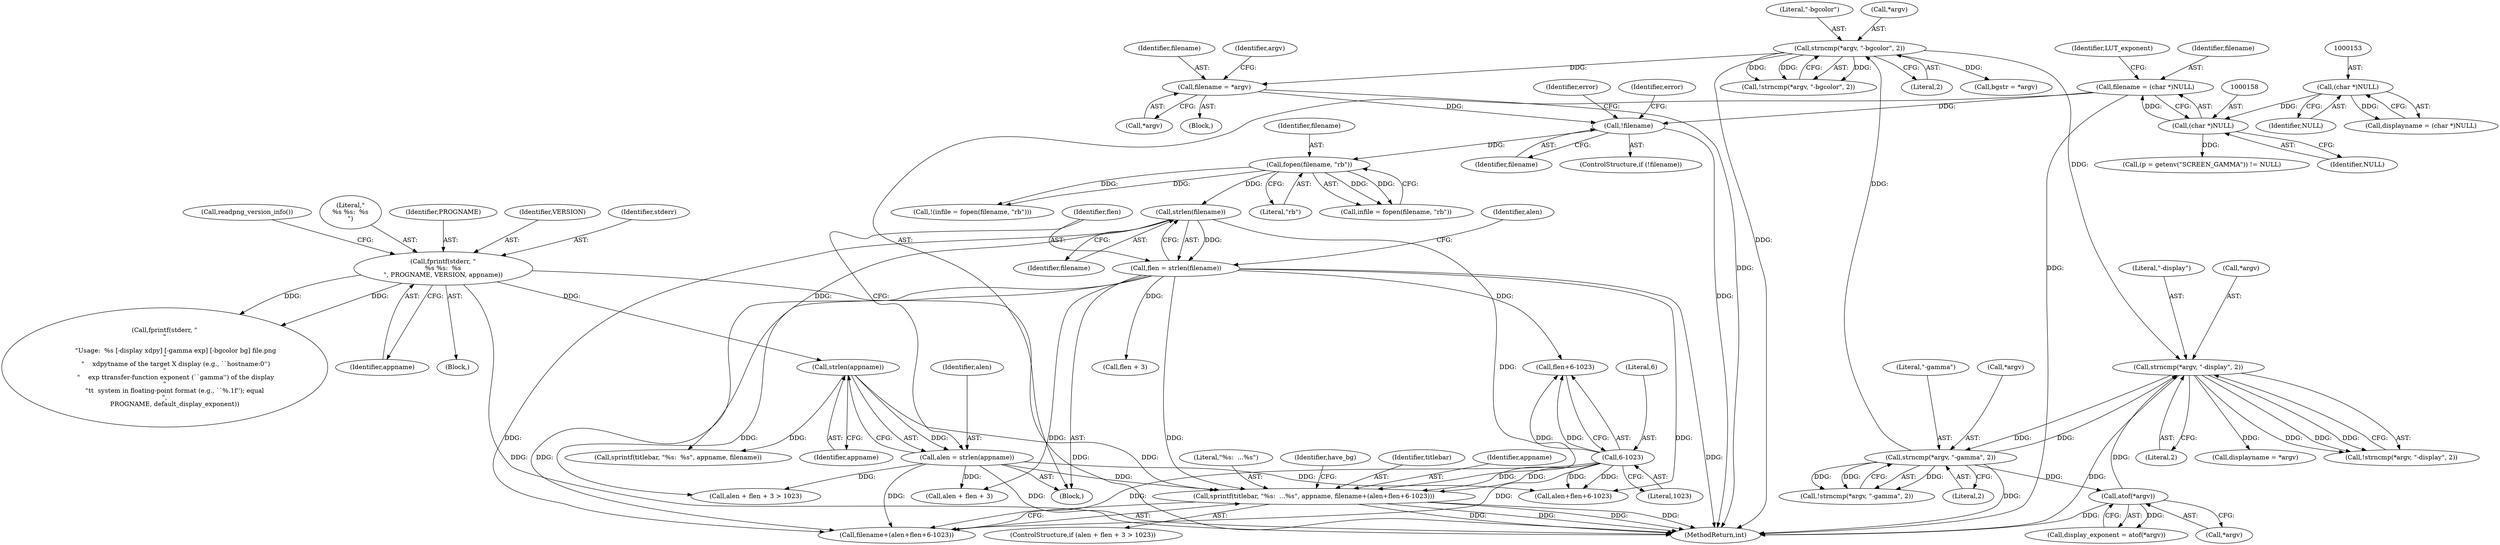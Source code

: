 digraph "0_Android_9d4853418ab2f754c2b63e091c29c5529b8b86ca_7@API" {
"1000405" [label="(Call,sprintf(titlebar, \"%s:  ...%s\", appname, filename+(alen+flen+6-1023)))"];
"1000391" [label="(Call,strlen(appname))"];
"1000311" [label="(Call,fprintf(stderr, \"\n%s %s:  %s\n\", PROGNAME, VERSION, appname))"];
"1000395" [label="(Call,strlen(filename))"];
"1000332" [label="(Call,fopen(filename, \"rb\"))"];
"1000304" [label="(Call,!filename)"];
"1000290" [label="(Call,filename = *argv)"];
"1000245" [label="(Call,strncmp(*argv, \"-bgcolor\", 2))"];
"1000216" [label="(Call,strncmp(*argv, \"-gamma\", 2))"];
"1000195" [label="(Call,strncmp(*argv, \"-display\", 2))"];
"1000233" [label="(Call,atof(*argv))"];
"1000155" [label="(Call,filename = (char *)NULL)"];
"1000157" [label="(Call,(char *)NULL)"];
"1000152" [label="(Call,(char *)NULL)"];
"1000389" [label="(Call,alen = strlen(appname))"];
"1000393" [label="(Call,flen = strlen(filename))"];
"1000415" [label="(Call,6-1023)"];
"1000209" [label="(Call,displayname = *argv)"];
"1000330" [label="(Call,infile = fopen(filename, \"rb\"))"];
"1000161" [label="(Identifier,LUT_exponent)"];
"1000400" [label="(Identifier,alen)"];
"1000194" [label="(Call,!strncmp(*argv, \"-display\", 2))"];
"1000409" [label="(Call,filename+(alen+flen+6-1023))"];
"1000289" [label="(Block,)"];
"1000156" [label="(Identifier,filename)"];
"1000128" [label="(Block,)"];
"1000291" [label="(Identifier,filename)"];
"1000329" [label="(Call,!(infile = fopen(filename, \"rb\")))"];
"1000220" [label="(Literal,2)"];
"1000150" [label="(Call,displayname = (char *)NULL)"];
"1000313" [label="(Literal,\"\n%s %s:  %s\n\")"];
"1000389" [label="(Call,alen = strlen(appname))"];
"1000411" [label="(Call,alen+flen+6-1023)"];
"1000309" [label="(Identifier,error)"];
"1000416" [label="(Literal,6)"];
"1000195" [label="(Call,strncmp(*argv, \"-display\", 2))"];
"1000390" [label="(Identifier,alen)"];
"1000406" [label="(Identifier,titlebar)"];
"1000296" [label="(Identifier,argv)"];
"1000314" [label="(Identifier,PROGNAME)"];
"1000155" [label="(Call,filename = (char *)NULL)"];
"1000152" [label="(Call,(char *)NULL)"];
"1000399" [label="(Call,alen + flen + 3)"];
"1000333" [label="(Identifier,filename)"];
"1000552" [label="(MethodReturn,int)"];
"1000159" [label="(Identifier,NULL)"];
"1000198" [label="(Literal,\"-display\")"];
"1000292" [label="(Call,*argv)"];
"1000219" [label="(Literal,\"-gamma\")"];
"1000315" [label="(Identifier,VERSION)"];
"1000417" [label="(Literal,1023)"];
"1000408" [label="(Identifier,appname)"];
"1000217" [label="(Call,*argv)"];
"1000311" [label="(Call,fprintf(stderr, \"\n%s %s:  %s\n\", PROGNAME, VERSION, appname))"];
"1000395" [label="(Call,strlen(filename))"];
"1000415" [label="(Call,6-1023)"];
"1000392" [label="(Identifier,appname)"];
"1000419" [label="(Call,sprintf(titlebar, \"%s:  %s\", appname, filename))"];
"1000397" [label="(ControlStructure,if (alen + flen + 3 > 1023))"];
"1000234" [label="(Call,*argv)"];
"1000157" [label="(Call,(char *)NULL)"];
"1000248" [label="(Literal,\"-bgcolor\")"];
"1000318" [label="(Call,fprintf(stderr, \"\n\"\n\n           \"Usage:  %s [-display xdpy] [-gamma exp] [-bgcolor bg] file.png\n\"\n           \"    xdpy\tname of the target X display (e.g., ``hostname:0'')\n\"\n           \"    exp \ttransfer-function exponent (``gamma'') of the display\n\"\n          \"\t\t  system in floating-point format (e.g., ``%.1f''); equal\n\",\n          PROGNAME, default_display_exponent))"];
"1000244" [label="(Call,!strncmp(*argv, \"-bgcolor\", 2))"];
"1000249" [label="(Literal,2)"];
"1000233" [label="(Call,atof(*argv))"];
"1000407" [label="(Literal,\"%s:  ...%s\")"];
"1000405" [label="(Call,sprintf(titlebar, \"%s:  ...%s\", appname, filename+(alen+flen+6-1023)))"];
"1000413" [label="(Call,flen+6-1023)"];
"1000290" [label="(Call,filename = *argv)"];
"1000332" [label="(Call,fopen(filename, \"rb\"))"];
"1000425" [label="(Identifier,have_bg)"];
"1000260" [label="(Call,bgstr = *argv)"];
"1000245" [label="(Call,strncmp(*argv, \"-bgcolor\", 2))"];
"1000231" [label="(Call,display_exponent = atof(*argv))"];
"1000215" [label="(Call,!strncmp(*argv, \"-gamma\", 2))"];
"1000196" [label="(Call,*argv)"];
"1000312" [label="(Identifier,stderr)"];
"1000303" [label="(ControlStructure,if (!filename))"];
"1000304" [label="(Call,!filename)"];
"1000154" [label="(Identifier,NULL)"];
"1000396" [label="(Identifier,filename)"];
"1000317" [label="(Call,readpng_version_info())"];
"1000334" [label="(Literal,\"rb\")"];
"1000305" [label="(Identifier,filename)"];
"1000216" [label="(Call,strncmp(*argv, \"-gamma\", 2))"];
"1000398" [label="(Call,alen + flen + 3 > 1023)"];
"1000393" [label="(Call,flen = strlen(filename))"];
"1000307" [label="(Identifier,error)"];
"1000246" [label="(Call,*argv)"];
"1000394" [label="(Identifier,flen)"];
"1000316" [label="(Identifier,appname)"];
"1000401" [label="(Call,flen + 3)"];
"1000199" [label="(Literal,2)"];
"1000171" [label="(Call,(p = getenv(\"SCREEN_GAMMA\")) != NULL)"];
"1000391" [label="(Call,strlen(appname))"];
"1000310" [label="(Block,)"];
"1000405" -> "1000397"  [label="AST: "];
"1000405" -> "1000409"  [label="CFG: "];
"1000406" -> "1000405"  [label="AST: "];
"1000407" -> "1000405"  [label="AST: "];
"1000408" -> "1000405"  [label="AST: "];
"1000409" -> "1000405"  [label="AST: "];
"1000425" -> "1000405"  [label="CFG: "];
"1000405" -> "1000552"  [label="DDG: "];
"1000405" -> "1000552"  [label="DDG: "];
"1000405" -> "1000552"  [label="DDG: "];
"1000405" -> "1000552"  [label="DDG: "];
"1000391" -> "1000405"  [label="DDG: "];
"1000395" -> "1000405"  [label="DDG: "];
"1000389" -> "1000405"  [label="DDG: "];
"1000393" -> "1000405"  [label="DDG: "];
"1000415" -> "1000405"  [label="DDG: "];
"1000415" -> "1000405"  [label="DDG: "];
"1000391" -> "1000389"  [label="AST: "];
"1000391" -> "1000392"  [label="CFG: "];
"1000392" -> "1000391"  [label="AST: "];
"1000389" -> "1000391"  [label="CFG: "];
"1000391" -> "1000389"  [label="DDG: "];
"1000311" -> "1000391"  [label="DDG: "];
"1000391" -> "1000419"  [label="DDG: "];
"1000311" -> "1000310"  [label="AST: "];
"1000311" -> "1000316"  [label="CFG: "];
"1000312" -> "1000311"  [label="AST: "];
"1000313" -> "1000311"  [label="AST: "];
"1000314" -> "1000311"  [label="AST: "];
"1000315" -> "1000311"  [label="AST: "];
"1000316" -> "1000311"  [label="AST: "];
"1000317" -> "1000311"  [label="CFG: "];
"1000311" -> "1000552"  [label="DDG: "];
"1000311" -> "1000552"  [label="DDG: "];
"1000311" -> "1000318"  [label="DDG: "];
"1000311" -> "1000318"  [label="DDG: "];
"1000395" -> "1000393"  [label="AST: "];
"1000395" -> "1000396"  [label="CFG: "];
"1000396" -> "1000395"  [label="AST: "];
"1000393" -> "1000395"  [label="CFG: "];
"1000395" -> "1000393"  [label="DDG: "];
"1000332" -> "1000395"  [label="DDG: "];
"1000395" -> "1000409"  [label="DDG: "];
"1000395" -> "1000419"  [label="DDG: "];
"1000332" -> "1000330"  [label="AST: "];
"1000332" -> "1000334"  [label="CFG: "];
"1000333" -> "1000332"  [label="AST: "];
"1000334" -> "1000332"  [label="AST: "];
"1000330" -> "1000332"  [label="CFG: "];
"1000332" -> "1000329"  [label="DDG: "];
"1000332" -> "1000329"  [label="DDG: "];
"1000332" -> "1000330"  [label="DDG: "];
"1000332" -> "1000330"  [label="DDG: "];
"1000304" -> "1000332"  [label="DDG: "];
"1000304" -> "1000303"  [label="AST: "];
"1000304" -> "1000305"  [label="CFG: "];
"1000305" -> "1000304"  [label="AST: "];
"1000307" -> "1000304"  [label="CFG: "];
"1000309" -> "1000304"  [label="CFG: "];
"1000304" -> "1000552"  [label="DDG: "];
"1000290" -> "1000304"  [label="DDG: "];
"1000155" -> "1000304"  [label="DDG: "];
"1000290" -> "1000289"  [label="AST: "];
"1000290" -> "1000292"  [label="CFG: "];
"1000291" -> "1000290"  [label="AST: "];
"1000292" -> "1000290"  [label="AST: "];
"1000296" -> "1000290"  [label="CFG: "];
"1000290" -> "1000552"  [label="DDG: "];
"1000245" -> "1000290"  [label="DDG: "];
"1000245" -> "1000244"  [label="AST: "];
"1000245" -> "1000249"  [label="CFG: "];
"1000246" -> "1000245"  [label="AST: "];
"1000248" -> "1000245"  [label="AST: "];
"1000249" -> "1000245"  [label="AST: "];
"1000244" -> "1000245"  [label="CFG: "];
"1000245" -> "1000552"  [label="DDG: "];
"1000245" -> "1000195"  [label="DDG: "];
"1000245" -> "1000244"  [label="DDG: "];
"1000245" -> "1000244"  [label="DDG: "];
"1000245" -> "1000244"  [label="DDG: "];
"1000216" -> "1000245"  [label="DDG: "];
"1000245" -> "1000260"  [label="DDG: "];
"1000216" -> "1000215"  [label="AST: "];
"1000216" -> "1000220"  [label="CFG: "];
"1000217" -> "1000216"  [label="AST: "];
"1000219" -> "1000216"  [label="AST: "];
"1000220" -> "1000216"  [label="AST: "];
"1000215" -> "1000216"  [label="CFG: "];
"1000216" -> "1000552"  [label="DDG: "];
"1000216" -> "1000195"  [label="DDG: "];
"1000216" -> "1000215"  [label="DDG: "];
"1000216" -> "1000215"  [label="DDG: "];
"1000216" -> "1000215"  [label="DDG: "];
"1000195" -> "1000216"  [label="DDG: "];
"1000216" -> "1000233"  [label="DDG: "];
"1000195" -> "1000194"  [label="AST: "];
"1000195" -> "1000199"  [label="CFG: "];
"1000196" -> "1000195"  [label="AST: "];
"1000198" -> "1000195"  [label="AST: "];
"1000199" -> "1000195"  [label="AST: "];
"1000194" -> "1000195"  [label="CFG: "];
"1000195" -> "1000552"  [label="DDG: "];
"1000195" -> "1000194"  [label="DDG: "];
"1000195" -> "1000194"  [label="DDG: "];
"1000195" -> "1000194"  [label="DDG: "];
"1000233" -> "1000195"  [label="DDG: "];
"1000195" -> "1000209"  [label="DDG: "];
"1000233" -> "1000231"  [label="AST: "];
"1000233" -> "1000234"  [label="CFG: "];
"1000234" -> "1000233"  [label="AST: "];
"1000231" -> "1000233"  [label="CFG: "];
"1000233" -> "1000552"  [label="DDG: "];
"1000233" -> "1000231"  [label="DDG: "];
"1000155" -> "1000128"  [label="AST: "];
"1000155" -> "1000157"  [label="CFG: "];
"1000156" -> "1000155"  [label="AST: "];
"1000157" -> "1000155"  [label="AST: "];
"1000161" -> "1000155"  [label="CFG: "];
"1000155" -> "1000552"  [label="DDG: "];
"1000157" -> "1000155"  [label="DDG: "];
"1000157" -> "1000159"  [label="CFG: "];
"1000158" -> "1000157"  [label="AST: "];
"1000159" -> "1000157"  [label="AST: "];
"1000152" -> "1000157"  [label="DDG: "];
"1000157" -> "1000171"  [label="DDG: "];
"1000152" -> "1000150"  [label="AST: "];
"1000152" -> "1000154"  [label="CFG: "];
"1000153" -> "1000152"  [label="AST: "];
"1000154" -> "1000152"  [label="AST: "];
"1000150" -> "1000152"  [label="CFG: "];
"1000152" -> "1000150"  [label="DDG: "];
"1000389" -> "1000128"  [label="AST: "];
"1000390" -> "1000389"  [label="AST: "];
"1000394" -> "1000389"  [label="CFG: "];
"1000389" -> "1000552"  [label="DDG: "];
"1000389" -> "1000398"  [label="DDG: "];
"1000389" -> "1000399"  [label="DDG: "];
"1000389" -> "1000409"  [label="DDG: "];
"1000389" -> "1000411"  [label="DDG: "];
"1000393" -> "1000128"  [label="AST: "];
"1000394" -> "1000393"  [label="AST: "];
"1000400" -> "1000393"  [label="CFG: "];
"1000393" -> "1000552"  [label="DDG: "];
"1000393" -> "1000398"  [label="DDG: "];
"1000393" -> "1000399"  [label="DDG: "];
"1000393" -> "1000401"  [label="DDG: "];
"1000393" -> "1000409"  [label="DDG: "];
"1000393" -> "1000411"  [label="DDG: "];
"1000393" -> "1000413"  [label="DDG: "];
"1000415" -> "1000413"  [label="AST: "];
"1000415" -> "1000417"  [label="CFG: "];
"1000416" -> "1000415"  [label="AST: "];
"1000417" -> "1000415"  [label="AST: "];
"1000413" -> "1000415"  [label="CFG: "];
"1000415" -> "1000409"  [label="DDG: "];
"1000415" -> "1000409"  [label="DDG: "];
"1000415" -> "1000411"  [label="DDG: "];
"1000415" -> "1000411"  [label="DDG: "];
"1000415" -> "1000413"  [label="DDG: "];
"1000415" -> "1000413"  [label="DDG: "];
}
